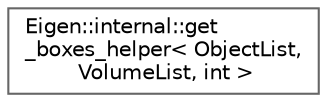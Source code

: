 digraph "类继承关系图"
{
 // LATEX_PDF_SIZE
  bgcolor="transparent";
  edge [fontname=Helvetica,fontsize=10,labelfontname=Helvetica,labelfontsize=10];
  node [fontname=Helvetica,fontsize=10,shape=box,height=0.2,width=0.4];
  rankdir="LR";
  Node0 [id="Node000000",label="Eigen::internal::get\l_boxes_helper\< ObjectList,\l VolumeList, int \>",height=0.2,width=0.4,color="grey40", fillcolor="white", style="filled",URL="$struct_eigen_1_1internal_1_1get__boxes__helper_3_01_object_list_00_01_volume_list_00_01int_01_4.html",tooltip=" "];
}
